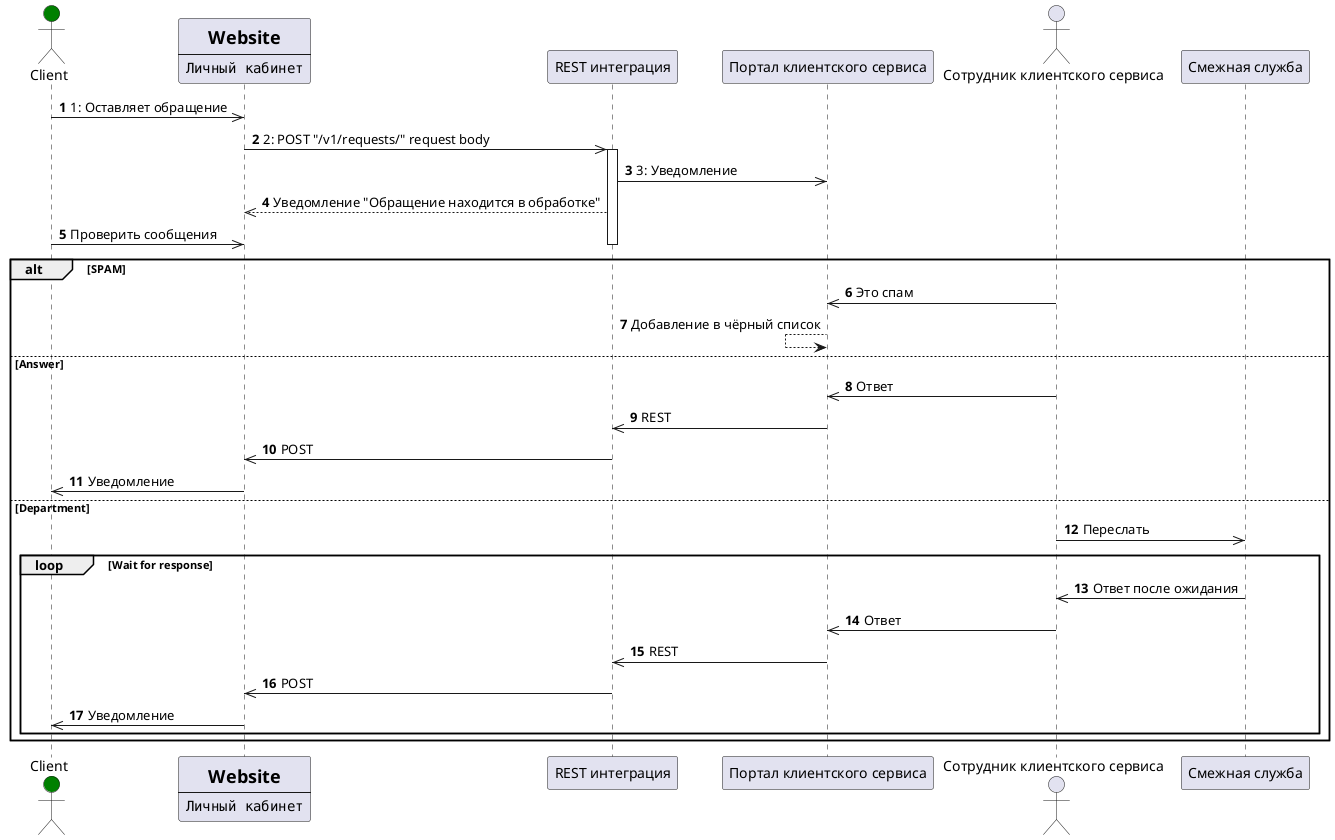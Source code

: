 ```plantuml
@startuml
autonumber
actor Client #green
participant Website [
=Website
----
""Личный кабинет""
]
participant "REST интеграция" as Backend
participant "Портал клиентского сервиса" as CompanyInternalPortal
actor "Сотрудник клиентского сервиса" as CustomerServiceAgent 
participant "Смежная служба" as OtherDepartment
Client ->> Website : 1: Оставляет обращение


Website ->> Backend : 2: POST "/v1/requests/" request body
activate Backend
Backend ->> CompanyInternalPortal : 3: Уведомление
Backend -->> Website : Уведомление "Обращение находится в обработке"
Client ->> Website : Проверить сообщения
deactivate Backend
alt SPAM
	CustomerServiceAgent ->> CompanyInternalPortal : Это спам
	CompanyInternalPortal <-- CompanyInternalPortal : Добавление в чёрный список
else Answer
	CustomerServiceAgent ->> CompanyInternalPortal : Ответ 
	CompanyInternalPortal ->> Backend : REST
	Backend ->> Website : POST
	Website ->> Client : Уведомление
	
	
else Department
  CustomerServiceAgent ->> OtherDepartment :  Переслать
  loop Wait for response
    OtherDepartment ->> CustomerServiceAgent : Ответ после ожидания
    CustomerServiceAgent ->> CompanyInternalPortal : Ответ 
  	CompanyInternalPortal ->> Backend : REST
  	Backend ->> Website : POST
  	Website ->> Client : Уведомление
	end
end
@enduml
```
